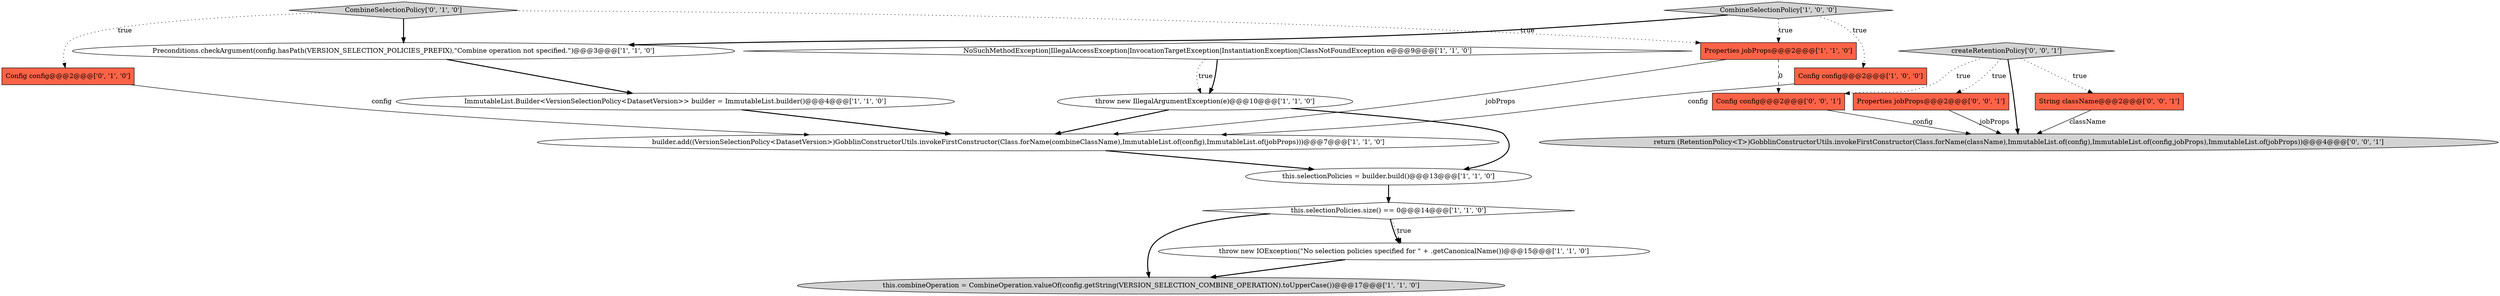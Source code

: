 digraph {
8 [style = filled, label = "this.combineOperation = CombineOperation.valueOf(config.getString(VERSION_SELECTION_COMBINE_OPERATION).toUpperCase())@@@17@@@['1', '1', '0']", fillcolor = lightgray, shape = ellipse image = "AAA0AAABBB1BBB"];
12 [style = filled, label = "Config config@@@2@@@['0', '1', '0']", fillcolor = tomato, shape = box image = "AAA0AAABBB2BBB"];
10 [style = filled, label = "builder.add((VersionSelectionPolicy<DatasetVersion>)GobblinConstructorUtils.invokeFirstConstructor(Class.forName(combineClassName),ImmutableList.of(config),ImmutableList.of(jobProps)))@@@7@@@['1', '1', '0']", fillcolor = white, shape = ellipse image = "AAA0AAABBB1BBB"];
16 [style = filled, label = "Properties jobProps@@@2@@@['0', '0', '1']", fillcolor = tomato, shape = box image = "AAA0AAABBB3BBB"];
3 [style = filled, label = "NoSuchMethodException|IllegalAccessException|InvocationTargetException|InstantiationException|ClassNotFoundException e@@@9@@@['1', '1', '0']", fillcolor = white, shape = diamond image = "AAA0AAABBB1BBB"];
6 [style = filled, label = "Preconditions.checkArgument(config.hasPath(VERSION_SELECTION_POLICIES_PREFIX),\"Combine operation not specified.\")@@@3@@@['1', '1', '0']", fillcolor = white, shape = ellipse image = "AAA0AAABBB1BBB"];
18 [style = filled, label = "Config config@@@2@@@['0', '0', '1']", fillcolor = tomato, shape = box image = "AAA0AAABBB3BBB"];
9 [style = filled, label = "Config config@@@2@@@['1', '0', '0']", fillcolor = tomato, shape = box image = "AAA0AAABBB1BBB"];
17 [style = filled, label = "createRetentionPolicy['0', '0', '1']", fillcolor = lightgray, shape = diamond image = "AAA0AAABBB3BBB"];
1 [style = filled, label = "this.selectionPolicies.size() == 0@@@14@@@['1', '1', '0']", fillcolor = white, shape = diamond image = "AAA0AAABBB1BBB"];
7 [style = filled, label = "ImmutableList.Builder<VersionSelectionPolicy<DatasetVersion>> builder = ImmutableList.builder()@@@4@@@['1', '1', '0']", fillcolor = white, shape = ellipse image = "AAA0AAABBB1BBB"];
11 [style = filled, label = "Properties jobProps@@@2@@@['1', '1', '0']", fillcolor = tomato, shape = box image = "AAA0AAABBB1BBB"];
14 [style = filled, label = "String className@@@2@@@['0', '0', '1']", fillcolor = tomato, shape = box image = "AAA0AAABBB3BBB"];
0 [style = filled, label = "throw new IllegalArgumentException(e)@@@10@@@['1', '1', '0']", fillcolor = white, shape = ellipse image = "AAA0AAABBB1BBB"];
5 [style = filled, label = "throw new IOException(\"No selection policies specified for \" + .getCanonicalName())@@@15@@@['1', '1', '0']", fillcolor = white, shape = ellipse image = "AAA0AAABBB1BBB"];
4 [style = filled, label = "this.selectionPolicies = builder.build()@@@13@@@['1', '1', '0']", fillcolor = white, shape = ellipse image = "AAA0AAABBB1BBB"];
15 [style = filled, label = "return (RetentionPolicy<T>)GobblinConstructorUtils.invokeFirstConstructor(Class.forName(className),ImmutableList.of(config),ImmutableList.of(config,jobProps),ImmutableList.of(jobProps))@@@4@@@['0', '0', '1']", fillcolor = lightgray, shape = ellipse image = "AAA0AAABBB3BBB"];
13 [style = filled, label = "CombineSelectionPolicy['0', '1', '0']", fillcolor = lightgray, shape = diamond image = "AAA0AAABBB2BBB"];
2 [style = filled, label = "CombineSelectionPolicy['1', '0', '0']", fillcolor = lightgray, shape = diamond image = "AAA0AAABBB1BBB"];
17->18 [style = dotted, label="true"];
2->11 [style = dotted, label="true"];
17->14 [style = dotted, label="true"];
0->4 [style = bold, label=""];
14->15 [style = solid, label="className"];
5->8 [style = bold, label=""];
17->16 [style = dotted, label="true"];
7->10 [style = bold, label=""];
12->10 [style = solid, label="config"];
2->9 [style = dotted, label="true"];
1->8 [style = bold, label=""];
13->6 [style = bold, label=""];
18->15 [style = solid, label="config"];
13->11 [style = dotted, label="true"];
16->15 [style = solid, label="jobProps"];
4->1 [style = bold, label=""];
3->0 [style = dotted, label="true"];
0->10 [style = bold, label=""];
17->15 [style = bold, label=""];
10->4 [style = bold, label=""];
1->5 [style = dotted, label="true"];
9->10 [style = solid, label="config"];
3->0 [style = bold, label=""];
11->18 [style = dashed, label="0"];
11->10 [style = solid, label="jobProps"];
2->6 [style = bold, label=""];
6->7 [style = bold, label=""];
13->12 [style = dotted, label="true"];
1->5 [style = bold, label=""];
}
